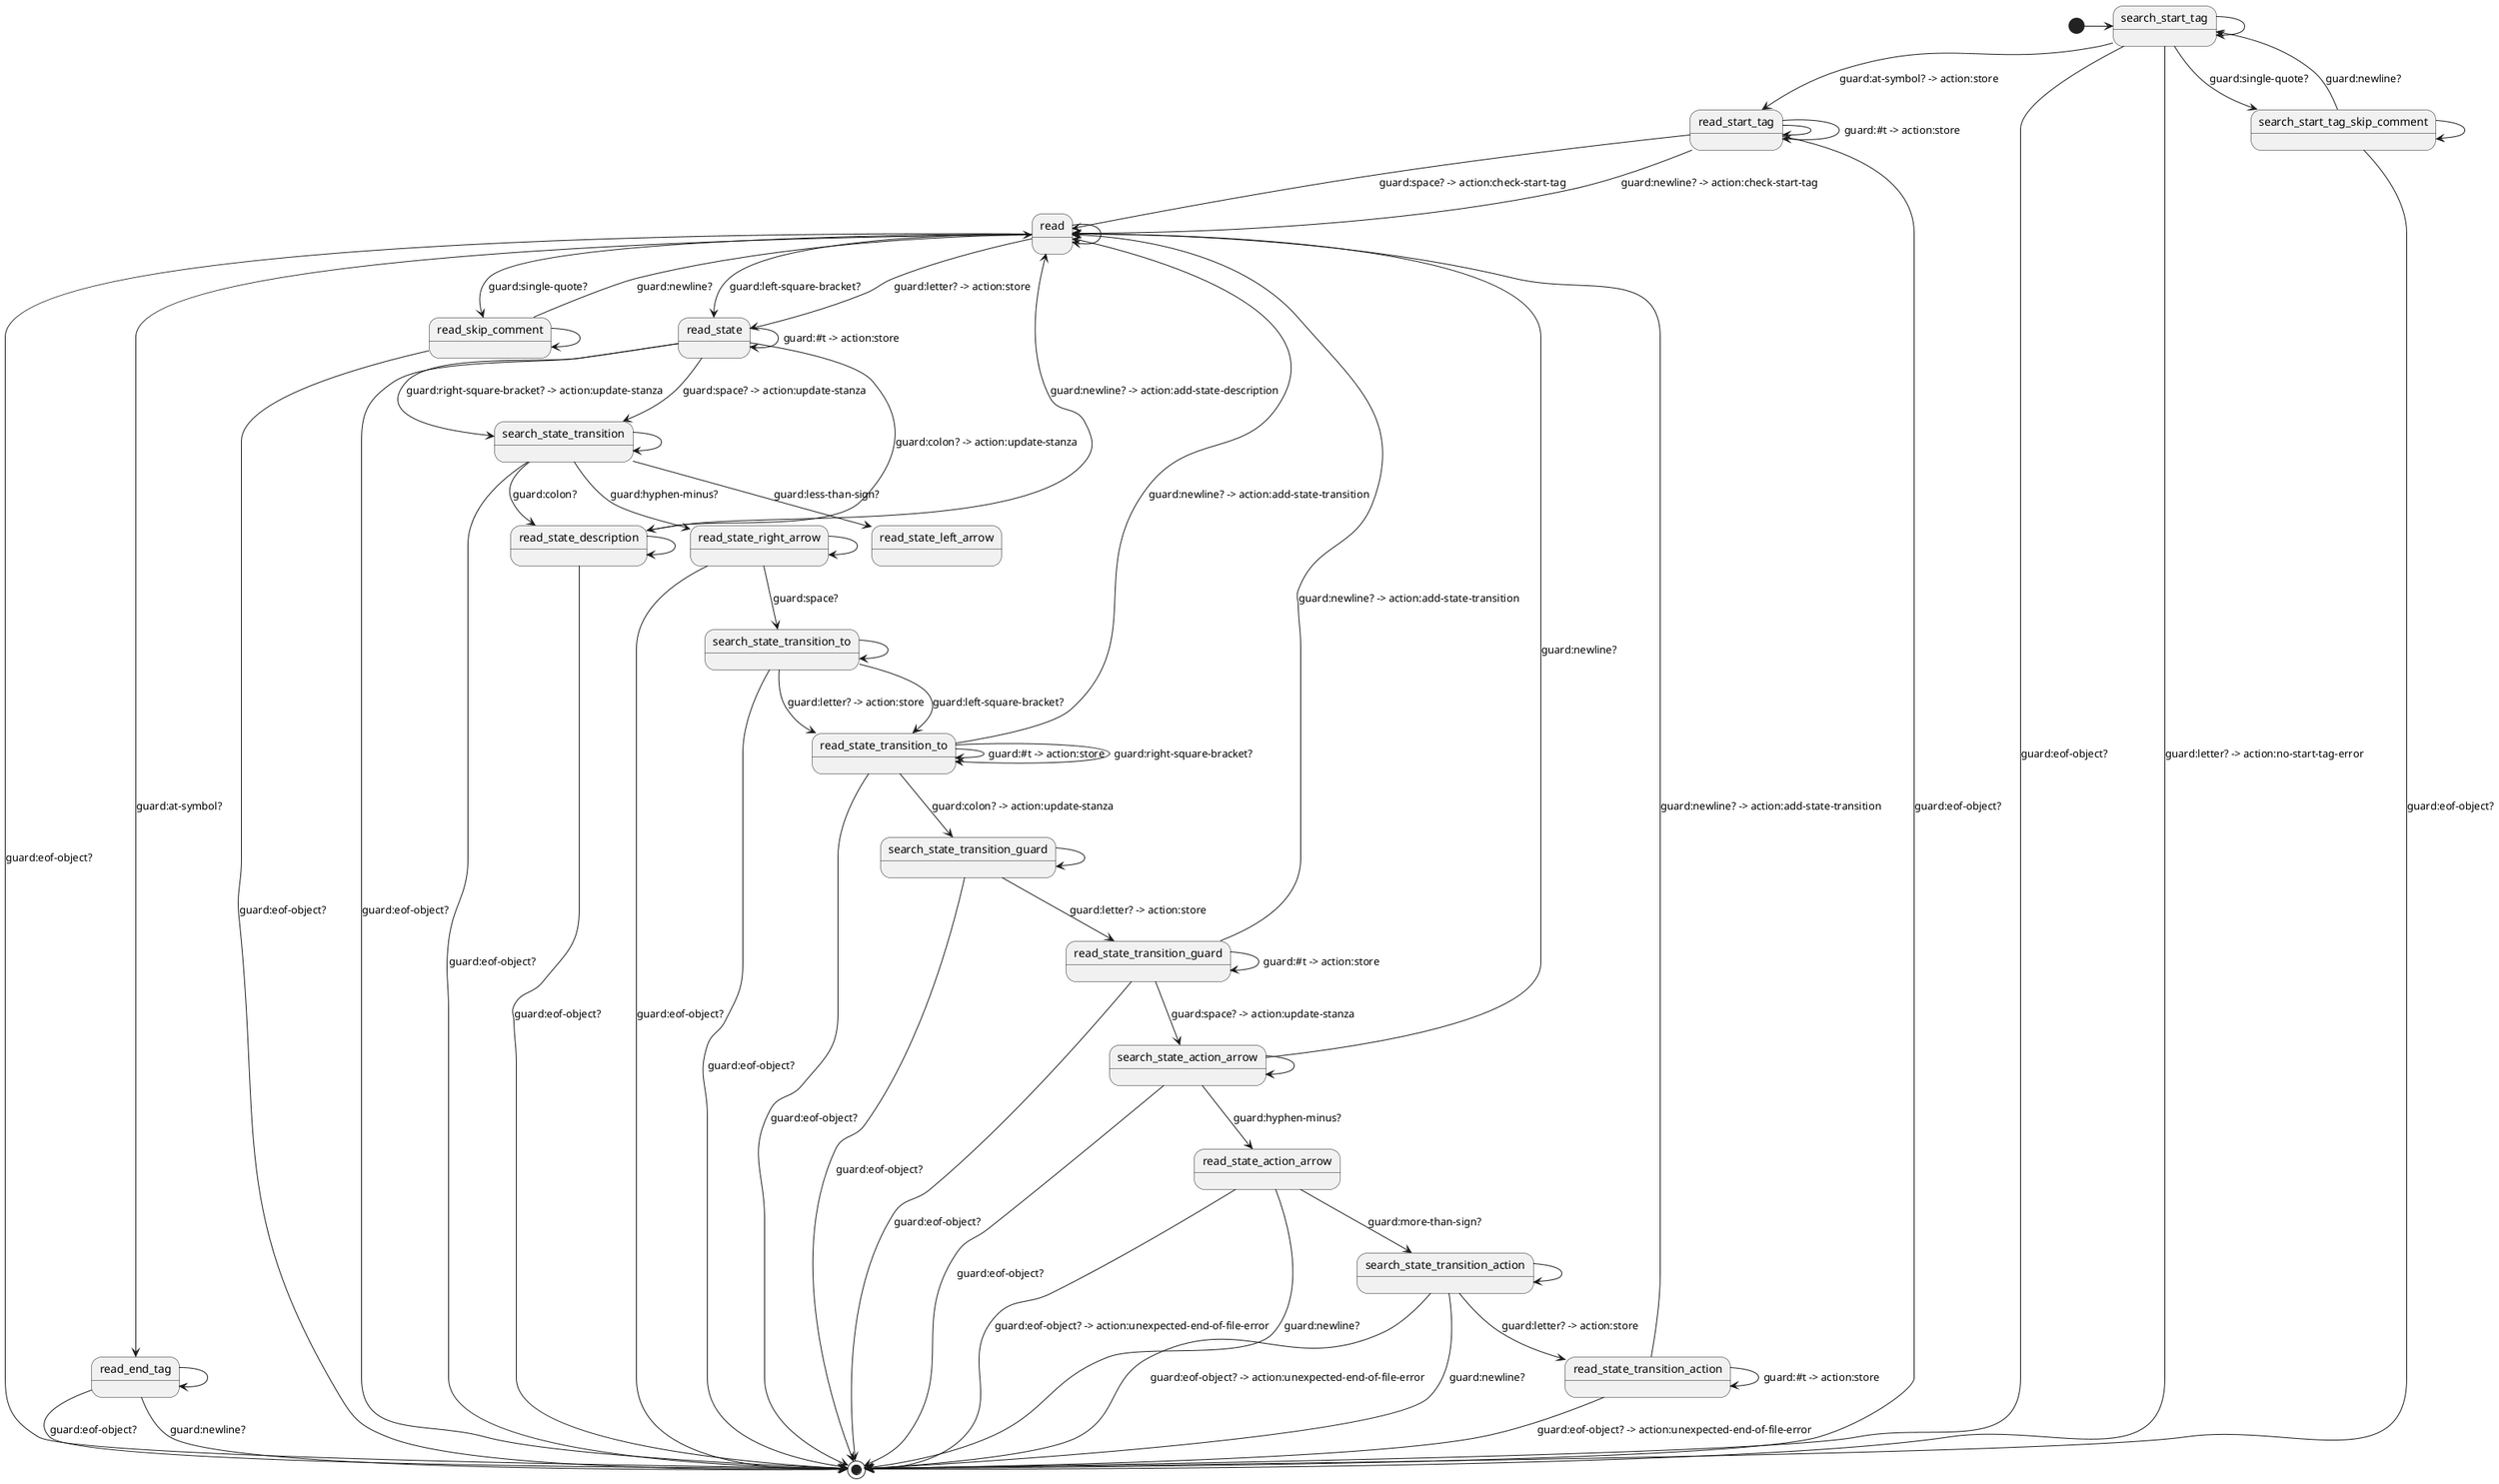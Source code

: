 @startuml
' Entry point
[*] -> search_start_tag

' Searching 
search_start_tag --> [*]: guard:eof-object?
search_start_tag --> read_start_tag: guard:at-symbol? -> action:store
search_start_tag --> search_start_tag_skip_comment: guard:single-quote?
search_start_tag --> [*]: guard:letter? -> action:no-start-tag-error
search_start_tag -> search_start_tag

' Skipping comments 
search_start_tag_skip_comment --> [*]: guard:eof-object?
search_start_tag_skip_comment --> search_start_tag: guard:newline?
search_start_tag_skip_comment --> search_start_tag_skip_comment

' Reading 
read_start_tag --> [*]: guard:eof-object?
read_start_tag --> read: guard:space? -> action:check-start-tag
read_start_tag --> read: guard:newline? -> action:check-start-tag
read_start_tag --> read_start_tag: guard:#t -> action:store
read_start_tag -> read_start_tag

' Main FSM reading state
read -> [*]: guard:eof-object?
read --> read_end_tag: guard:at-symbol?
read --> read_skip_comment: guard:single-quote?
read --> read_state: guard:left-square-bracket?
read --> read_state: guard:letter? -> action:store
read -> read

' Read @enduml tag
' TODO: Add end tag check.
read_end_tag --> [*]: guard:eof-object?
read_end_tag --> [*]: guard:newline?
read_end_tag ->  read_end_tag

' Skipping comments
read_skip_comment --> [*]: guard:eof-object?
read_skip_comment --> read: guard:newline?
read_skip_comment ->  read_skip_comment

' Reading state name
read_state --> [*]: guard:eof-object?
read_state --> search_state_transition: guard:right-square-bracket? -> action:update-stanza
read_state --> search_state_transition: guard:space? -> action:update-stanza
read_state --> read_state_description: guard:colon? -> action:update-stanza
read_state -> read_state: guard:#t -> action:store

' Reading state transition
search_state_transition --> [*]: guard:eof-object?
search_state_transition --> read_state_description: guard:colon?
search_state_transition --> read_state_right_arrow: guard:hyphen-minus?
search_state_transition --> read_state_left_arrow: guard:less-than-sign?
search_state_transition ->  search_state_transition

' Reading state description
read_state_description --> [*]: guard:eof-object?
read_state_description --> read: guard:newline? -> action:add-state-description
read_state_description ->  read_state_description

read_state_right_arrow --> [*]: guard:eof-object?
read_state_right_arrow --> search_state_transition_to: guard:space?
read_state_right_arrow -> read_state_right_arrow

search_state_transition_to --> [*]: guard:eof-object?
search_state_transition_to --> read_state_transition_to: guard:letter? -> action:store
search_state_transition_to --> read_state_transition_to: guard:left-square-bracket?
search_state_transition_to -> search_state_transition_to

read_state_transition_to --> [*]: guard:eof-object?
read_state_transition_to --> read_state_transition_to: guard:right-square-bracket?
read_state_transition_to --> search_state_transition_guard: guard:colon? -> action:update-stanza
read_state_transition_to --> read: guard:newline? -> action:add-state-transition
read_state_transition_to -> read_state_transition_to: guard:#t -> action:store

search_state_transition_guard --> [*]: guard:eof-object?
search_state_transition_guard --> read_state_transition_guard: guard:letter? -> action:store
search_state_transition_guard -> search_state_transition_guard

read_state_transition_guard --> [*]: guard:eof-object?
read_state_transition_guard --> search_state_action_arrow: guard:space? -> action:update-stanza
read_state_transition_guard --> read: guard:newline? -> action:add-state-transition
read_state_transition_guard -> read_state_transition_guard: guard:#t -> action:store

search_state_action_arrow --> [*]: guard:eof-object?
search_state_action_arrow --> read: guard:newline?
search_state_action_arrow --> read_state_action_arrow: guard:hyphen-minus?
search_state_action_arrow -> search_state_action_arrow

read_state_action_arrow --> [*]: guard:eof-object? -> action:unexpected-end-of-file-error
read_state_action_arrow --> [*]: guard:newline?
read_state_action_arrow --> search_state_transition_action: guard:more-than-sign?

search_state_transition_action --> [*]: guard:eof-object? -> action:unexpected-end-of-file-error
search_state_transition_action --> read_state_transition_action: guard:letter? -> action:store
search_state_transition_action --> [*]: guard:newline?
search_state_transition_action -> search_state_transition_action

read_state_transition_action --> [*]: guard:eof-object? -> action:unexpected-end-of-file-error
read_state_transition_action --> read: guard:newline? -> action:add-state-transition
read_state_transition_action -> read_state_transition_action: guard:#t -> action:store


@enduml